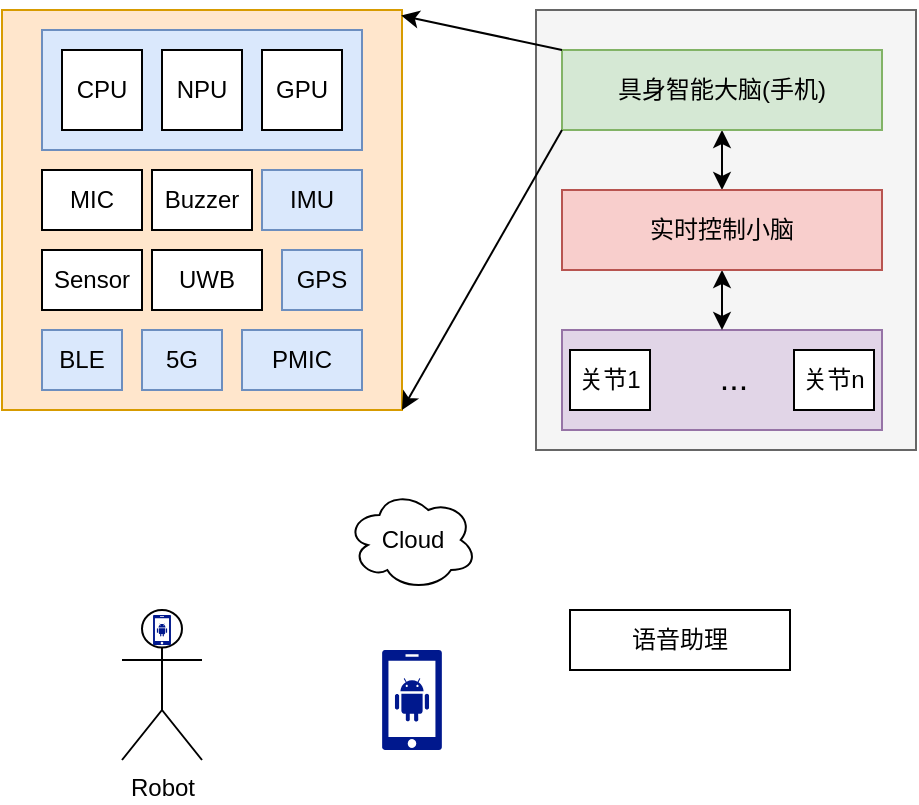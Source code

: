 <mxfile version="26.1.0">
  <diagram name="第 1 页" id="d9FgsTTPN8frSzhK8Qig">
    <mxGraphModel dx="574" dy="276" grid="1" gridSize="10" guides="1" tooltips="1" connect="1" arrows="1" fold="1" page="1" pageScale="1" pageWidth="827" pageHeight="1169" math="0" shadow="0">
      <root>
        <mxCell id="0" />
        <mxCell id="1" parent="0" />
        <mxCell id="CI35cIFT2is_V0Kbj9Z2-32" value="" style="rounded=0;whiteSpace=wrap;html=1;fillColor=#f5f5f5;fontColor=#333333;strokeColor=#666666;" vertex="1" parent="1">
          <mxGeometry x="397" y="160" width="190" height="220" as="geometry" />
        </mxCell>
        <mxCell id="CI35cIFT2is_V0Kbj9Z2-29" value="" style="rounded=0;whiteSpace=wrap;html=1;fillColor=#e1d5e7;strokeColor=#9673a6;" vertex="1" parent="1">
          <mxGeometry x="410" y="320" width="160" height="50" as="geometry" />
        </mxCell>
        <mxCell id="CI35cIFT2is_V0Kbj9Z2-25" style="edgeStyle=orthogonalEdgeStyle;rounded=0;orthogonalLoop=1;jettySize=auto;html=1;exitX=0.5;exitY=1;exitDx=0;exitDy=0;entryX=0.5;entryY=0;entryDx=0;entryDy=0;startArrow=classic;startFill=1;strokeColor=#000000;" edge="1" parent="1" source="CI35cIFT2is_V0Kbj9Z2-16" target="CI35cIFT2is_V0Kbj9Z2-24">
          <mxGeometry relative="1" as="geometry" />
        </mxCell>
        <mxCell id="CI35cIFT2is_V0Kbj9Z2-16" value="具身智能大脑(手机)" style="rounded=0;whiteSpace=wrap;html=1;fillColor=#d5e8d4;strokeColor=#82b366;" vertex="1" parent="1">
          <mxGeometry x="410" y="180" width="160" height="40" as="geometry" />
        </mxCell>
        <mxCell id="CI35cIFT2is_V0Kbj9Z2-31" style="edgeStyle=orthogonalEdgeStyle;rounded=0;orthogonalLoop=1;jettySize=auto;html=1;exitX=0.5;exitY=1;exitDx=0;exitDy=0;entryX=0.5;entryY=0;entryDx=0;entryDy=0;startArrow=classic;startFill=1;" edge="1" parent="1" source="CI35cIFT2is_V0Kbj9Z2-24" target="CI35cIFT2is_V0Kbj9Z2-29">
          <mxGeometry relative="1" as="geometry" />
        </mxCell>
        <mxCell id="CI35cIFT2is_V0Kbj9Z2-24" value="实时控制小脑" style="rounded=0;whiteSpace=wrap;html=1;fillColor=#f8cecc;strokeColor=#b85450;" vertex="1" parent="1">
          <mxGeometry x="410" y="250" width="160" height="40" as="geometry" />
        </mxCell>
        <mxCell id="CI35cIFT2is_V0Kbj9Z2-26" value="关节1" style="rounded=0;whiteSpace=wrap;html=1;" vertex="1" parent="1">
          <mxGeometry x="414" y="330" width="40" height="30" as="geometry" />
        </mxCell>
        <mxCell id="CI35cIFT2is_V0Kbj9Z2-28" value="关节n" style="rounded=0;whiteSpace=wrap;html=1;" vertex="1" parent="1">
          <mxGeometry x="526" y="330" width="40" height="30" as="geometry" />
        </mxCell>
        <mxCell id="CI35cIFT2is_V0Kbj9Z2-30" value="..." style="text;strokeColor=none;align=center;fillColor=none;html=1;verticalAlign=middle;whiteSpace=wrap;rounded=0;fontSize=17;" vertex="1" parent="1">
          <mxGeometry x="466" y="330" width="60" height="30" as="geometry" />
        </mxCell>
        <mxCell id="CI35cIFT2is_V0Kbj9Z2-33" value="" style="group" vertex="1" connectable="0" parent="1">
          <mxGeometry x="130" y="160" width="200" height="200" as="geometry" />
        </mxCell>
        <mxCell id="CI35cIFT2is_V0Kbj9Z2-15" value="" style="rounded=0;whiteSpace=wrap;html=1;fillColor=#ffe6cc;strokeColor=#d79b00;" vertex="1" parent="CI35cIFT2is_V0Kbj9Z2-33">
          <mxGeometry width="200" height="200" as="geometry" />
        </mxCell>
        <mxCell id="CI35cIFT2is_V0Kbj9Z2-4" value="" style="rounded=0;whiteSpace=wrap;html=1;fillColor=#dae8fc;strokeColor=#6c8ebf;" vertex="1" parent="CI35cIFT2is_V0Kbj9Z2-33">
          <mxGeometry x="20" y="10" width="160" height="60" as="geometry" />
        </mxCell>
        <mxCell id="CI35cIFT2is_V0Kbj9Z2-1" value="CPU" style="rounded=0;whiteSpace=wrap;html=1;" vertex="1" parent="CI35cIFT2is_V0Kbj9Z2-33">
          <mxGeometry x="30" y="20" width="40" height="40" as="geometry" />
        </mxCell>
        <mxCell id="CI35cIFT2is_V0Kbj9Z2-2" value="NPU" style="rounded=0;whiteSpace=wrap;html=1;" vertex="1" parent="CI35cIFT2is_V0Kbj9Z2-33">
          <mxGeometry x="80" y="20" width="40" height="40" as="geometry" />
        </mxCell>
        <mxCell id="CI35cIFT2is_V0Kbj9Z2-3" value="GPU" style="rounded=0;whiteSpace=wrap;html=1;" vertex="1" parent="CI35cIFT2is_V0Kbj9Z2-33">
          <mxGeometry x="130" y="20" width="40" height="40" as="geometry" />
        </mxCell>
        <mxCell id="CI35cIFT2is_V0Kbj9Z2-6" value="MIC" style="rounded=0;whiteSpace=wrap;html=1;" vertex="1" parent="CI35cIFT2is_V0Kbj9Z2-33">
          <mxGeometry x="20" y="80" width="50" height="30" as="geometry" />
        </mxCell>
        <mxCell id="CI35cIFT2is_V0Kbj9Z2-7" value="Buzzer" style="rounded=0;whiteSpace=wrap;html=1;" vertex="1" parent="CI35cIFT2is_V0Kbj9Z2-33">
          <mxGeometry x="75" y="80" width="50" height="30" as="geometry" />
        </mxCell>
        <mxCell id="CI35cIFT2is_V0Kbj9Z2-8" value="IMU" style="rounded=0;whiteSpace=wrap;html=1;fillColor=#dae8fc;strokeColor=#6c8ebf;" vertex="1" parent="CI35cIFT2is_V0Kbj9Z2-33">
          <mxGeometry x="130" y="80" width="50" height="30" as="geometry" />
        </mxCell>
        <mxCell id="CI35cIFT2is_V0Kbj9Z2-9" value="Sensor" style="rounded=0;whiteSpace=wrap;html=1;" vertex="1" parent="CI35cIFT2is_V0Kbj9Z2-33">
          <mxGeometry x="20" y="120" width="50" height="30" as="geometry" />
        </mxCell>
        <mxCell id="CI35cIFT2is_V0Kbj9Z2-10" value="UWB" style="rounded=0;whiteSpace=wrap;html=1;" vertex="1" parent="CI35cIFT2is_V0Kbj9Z2-33">
          <mxGeometry x="75" y="120" width="55" height="30" as="geometry" />
        </mxCell>
        <mxCell id="CI35cIFT2is_V0Kbj9Z2-11" value="GPS" style="rounded=0;whiteSpace=wrap;html=1;fillColor=#dae8fc;strokeColor=#6c8ebf;" vertex="1" parent="CI35cIFT2is_V0Kbj9Z2-33">
          <mxGeometry x="140" y="120" width="40" height="30" as="geometry" />
        </mxCell>
        <mxCell id="CI35cIFT2is_V0Kbj9Z2-12" value="BLE" style="rounded=0;whiteSpace=wrap;html=1;fillColor=#dae8fc;strokeColor=#6c8ebf;" vertex="1" parent="CI35cIFT2is_V0Kbj9Z2-33">
          <mxGeometry x="20" y="160" width="40" height="30" as="geometry" />
        </mxCell>
        <mxCell id="CI35cIFT2is_V0Kbj9Z2-13" value="5G" style="rounded=0;whiteSpace=wrap;html=1;fillColor=#dae8fc;strokeColor=#6c8ebf;" vertex="1" parent="CI35cIFT2is_V0Kbj9Z2-33">
          <mxGeometry x="70" y="160" width="40" height="30" as="geometry" />
        </mxCell>
        <mxCell id="CI35cIFT2is_V0Kbj9Z2-14" value="PMIC" style="rounded=0;whiteSpace=wrap;html=1;fillColor=#dae8fc;strokeColor=#6c8ebf;" vertex="1" parent="CI35cIFT2is_V0Kbj9Z2-33">
          <mxGeometry x="120" y="160" width="60" height="30" as="geometry" />
        </mxCell>
        <mxCell id="CI35cIFT2is_V0Kbj9Z2-35" value="" style="endArrow=classic;html=1;rounded=0;entryX=0.998;entryY=0.014;entryDx=0;entryDy=0;entryPerimeter=0;exitX=0;exitY=0;exitDx=0;exitDy=0;" edge="1" parent="1" source="CI35cIFT2is_V0Kbj9Z2-16" target="CI35cIFT2is_V0Kbj9Z2-15">
          <mxGeometry width="50" height="50" relative="1" as="geometry">
            <mxPoint x="320" y="270" as="sourcePoint" />
            <mxPoint x="370" y="220" as="targetPoint" />
          </mxGeometry>
        </mxCell>
        <mxCell id="CI35cIFT2is_V0Kbj9Z2-36" value="" style="endArrow=classic;html=1;rounded=0;entryX=1;entryY=1;entryDx=0;entryDy=0;exitX=0;exitY=1;exitDx=0;exitDy=0;" edge="1" parent="1" source="CI35cIFT2is_V0Kbj9Z2-16" target="CI35cIFT2is_V0Kbj9Z2-15">
          <mxGeometry width="50" height="50" relative="1" as="geometry">
            <mxPoint x="340" y="300" as="sourcePoint" />
            <mxPoint x="390" y="250" as="targetPoint" />
          </mxGeometry>
        </mxCell>
        <mxCell id="CI35cIFT2is_V0Kbj9Z2-42" value="Robot" style="shape=umlActor;verticalLabelPosition=bottom;verticalAlign=top;html=1;outlineConnect=0;" vertex="1" parent="1">
          <mxGeometry x="190" y="460" width="40" height="75" as="geometry" />
        </mxCell>
        <mxCell id="CI35cIFT2is_V0Kbj9Z2-44" value="" style="sketch=0;aspect=fixed;pointerEvents=1;shadow=0;dashed=0;html=1;strokeColor=none;labelPosition=center;verticalLabelPosition=bottom;verticalAlign=top;align=center;fillColor=#00188D;shape=mxgraph.mscae.enterprise.android_phone" vertex="1" parent="1">
          <mxGeometry x="320" y="480" width="30" height="50" as="geometry" />
        </mxCell>
        <mxCell id="CI35cIFT2is_V0Kbj9Z2-45" value="语音助理" style="rounded=0;whiteSpace=wrap;html=1;" vertex="1" parent="1">
          <mxGeometry x="414" y="460" width="110" height="30" as="geometry" />
        </mxCell>
        <mxCell id="CI35cIFT2is_V0Kbj9Z2-46" value="Cloud" style="ellipse;shape=cloud;whiteSpace=wrap;html=1;" vertex="1" parent="1">
          <mxGeometry x="302.5" y="400" width="65" height="50" as="geometry" />
        </mxCell>
        <mxCell id="CI35cIFT2is_V0Kbj9Z2-47" value="" style="sketch=0;aspect=fixed;pointerEvents=1;shadow=0;dashed=0;html=1;strokeColor=none;labelPosition=center;verticalLabelPosition=bottom;verticalAlign=top;align=center;fillColor=#00188D;shape=mxgraph.mscae.enterprise.android_phone" vertex="1" parent="1">
          <mxGeometry x="205.5" y="462.5" width="9" height="15" as="geometry" />
        </mxCell>
      </root>
    </mxGraphModel>
  </diagram>
</mxfile>
